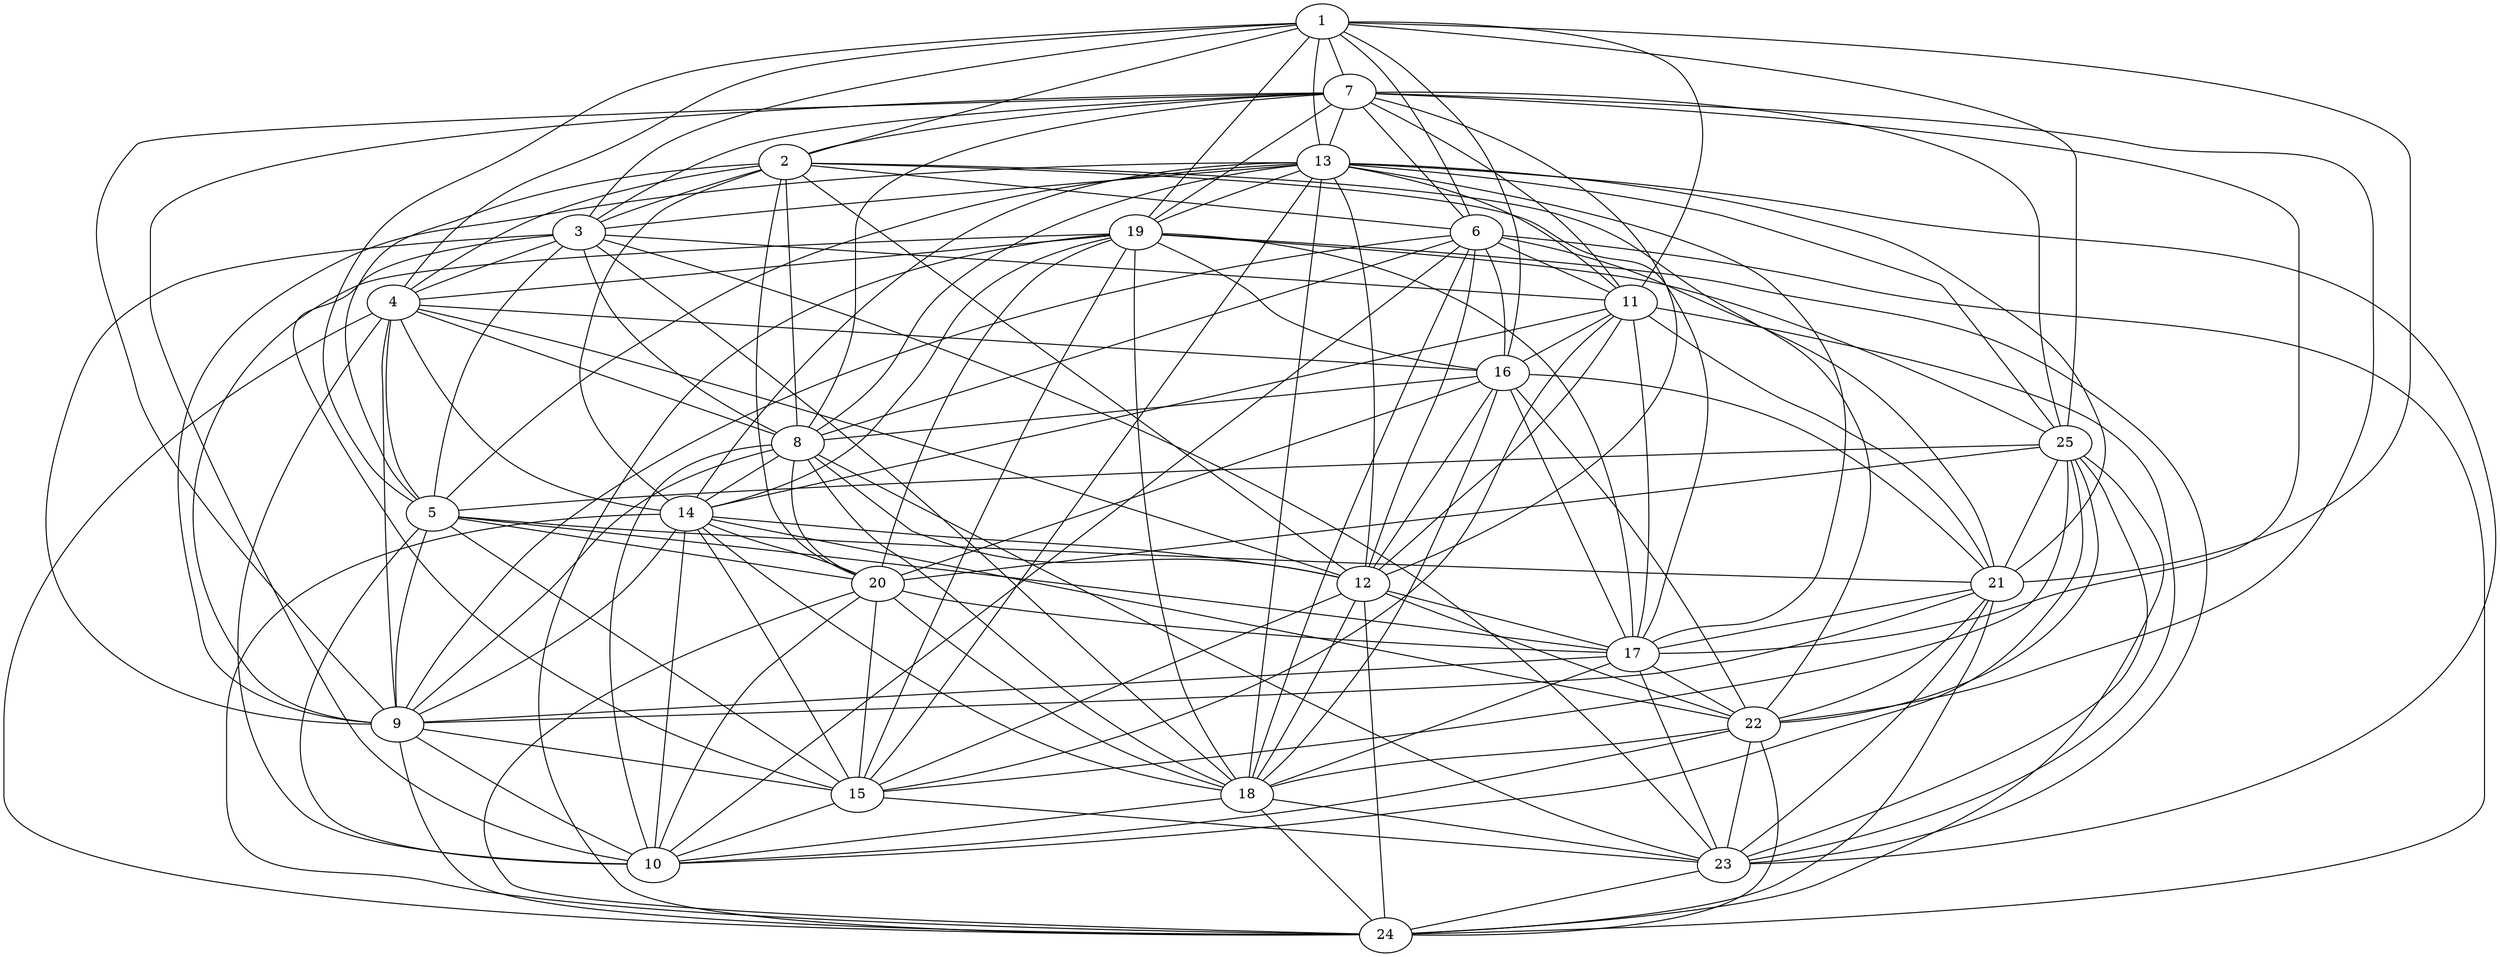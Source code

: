 graph {
  1 -- 7;
  1 -- 13;
  1 -- 19;
  1 -- 25;
  1 -- 2;
  1 -- 3;
  1 -- 4;
  1 -- 5;
  1 -- 6;
  1 -- 11;
  1 -- 16;
  1 -- 21;
  7 -- 2;
  7 -- 3;
  7 -- 6;
  7 -- 13;
  7 -- 19;
  7 -- 25;
  7 -- 11;
  7 -- 8;
  7 -- 9;
  7 -- 10;
  7 -- 12;
  7 -- 17;
  7 -- 22;
  13 -- 3;
  13 -- 5;
  13 -- 8;
  13 -- 9;
  13 -- 11;
  13 -- 12;
  13 -- 19;
  13 -- 25;
  13 -- 17;
  13 -- 21;
  13 -- 14;
  13 -- 15;
  13 -- 18;
  13 -- 23;
  19 -- 4;
  19 -- 9;
  19 -- 14;
  19 -- 15;
  19 -- 16;
  19 -- 17;
  19 -- 18;
  19 -- 25;
  19 -- 23;
  19 -- 20;
  19 -- 24;
  25 -- 5;
  25 -- 10;
  25 -- 15;
  25 -- 20;
  25 -- 21;
  25 -- 22;
  25 -- 23;
  25 -- 24;
  2 -- 8;
  2 -- 14;
  2 -- 20;
  2 -- 6;
  2 -- 3;
  2 -- 4;
  2 -- 5;
  2 -- 12;
  2 -- 17;
  2 -- 22;
  3 -- 9;
  3 -- 15;
  3 -- 11;
  3 -- 4;
  3 -- 5;
  3 -- 8;
  3 -- 18;
  3 -- 23;
  4 -- 10;
  4 -- 8;
  4 -- 12;
  4 -- 16;
  4 -- 5;
  4 -- 9;
  4 -- 14;
  4 -- 24;
  5 -- 9;
  5 -- 17;
  5 -- 21;
  5 -- 10;
  5 -- 15;
  5 -- 20;
  6 -- 12;
  6 -- 18;
  6 -- 24;
  6 -- 8;
  6 -- 9;
  6 -- 10;
  6 -- 11;
  6 -- 16;
  6 -- 21;
  11 -- 17;
  11 -- 23;
  11 -- 12;
  11 -- 14;
  11 -- 15;
  11 -- 16;
  11 -- 21;
  16 -- 8;
  16 -- 12;
  16 -- 22;
  16 -- 17;
  16 -- 18;
  16 -- 20;
  16 -- 21;
  21 -- 9;
  21 -- 17;
  21 -- 22;
  21 -- 23;
  21 -- 24;
  8 -- 14;
  8 -- 20;
  8 -- 12;
  8 -- 9;
  8 -- 10;
  8 -- 18;
  8 -- 23;
  14 -- 9;
  14 -- 10;
  14 -- 12;
  14 -- 20;
  14 -- 18;
  14 -- 22;
  14 -- 15;
  14 -- 24;
  20 -- 10;
  20 -- 15;
  20 -- 17;
  20 -- 18;
  20 -- 24;
  12 -- 18;
  12 -- 24;
  12 -- 15;
  12 -- 17;
  12 -- 22;
  17 -- 9;
  17 -- 23;
  17 -- 18;
  17 -- 22;
  22 -- 10;
  22 -- 18;
  22 -- 23;
  22 -- 24;
  9 -- 15;
  9 -- 10;
  9 -- 24;
  15 -- 10;
  15 -- 23;
  18 -- 10;
  18 -- 24;
  18 -- 23;
  23 -- 24;
}
